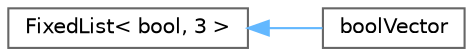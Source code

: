 digraph "Graphical Class Hierarchy"
{
 // LATEX_PDF_SIZE
  bgcolor="transparent";
  edge [fontname=Helvetica,fontsize=10,labelfontname=Helvetica,labelfontsize=10];
  node [fontname=Helvetica,fontsize=10,shape=box,height=0.2,width=0.4];
  rankdir="LR";
  Node0 [id="Node000000",label="FixedList\< bool, 3 \>",height=0.2,width=0.4,color="grey40", fillcolor="white", style="filled",URL="$classFoam_1_1FixedList.html",tooltip=" "];
  Node0 -> Node1 [id="edge4681_Node000000_Node000001",dir="back",color="steelblue1",style="solid",tooltip=" "];
  Node1 [id="Node000001",label="boolVector",height=0.2,width=0.4,color="grey40", fillcolor="white", style="filled",URL="$classFoam_1_1boolVector.html",tooltip="Specialized bundling of boolean values as a vector of 3 components, element access using x(),..."];
}
